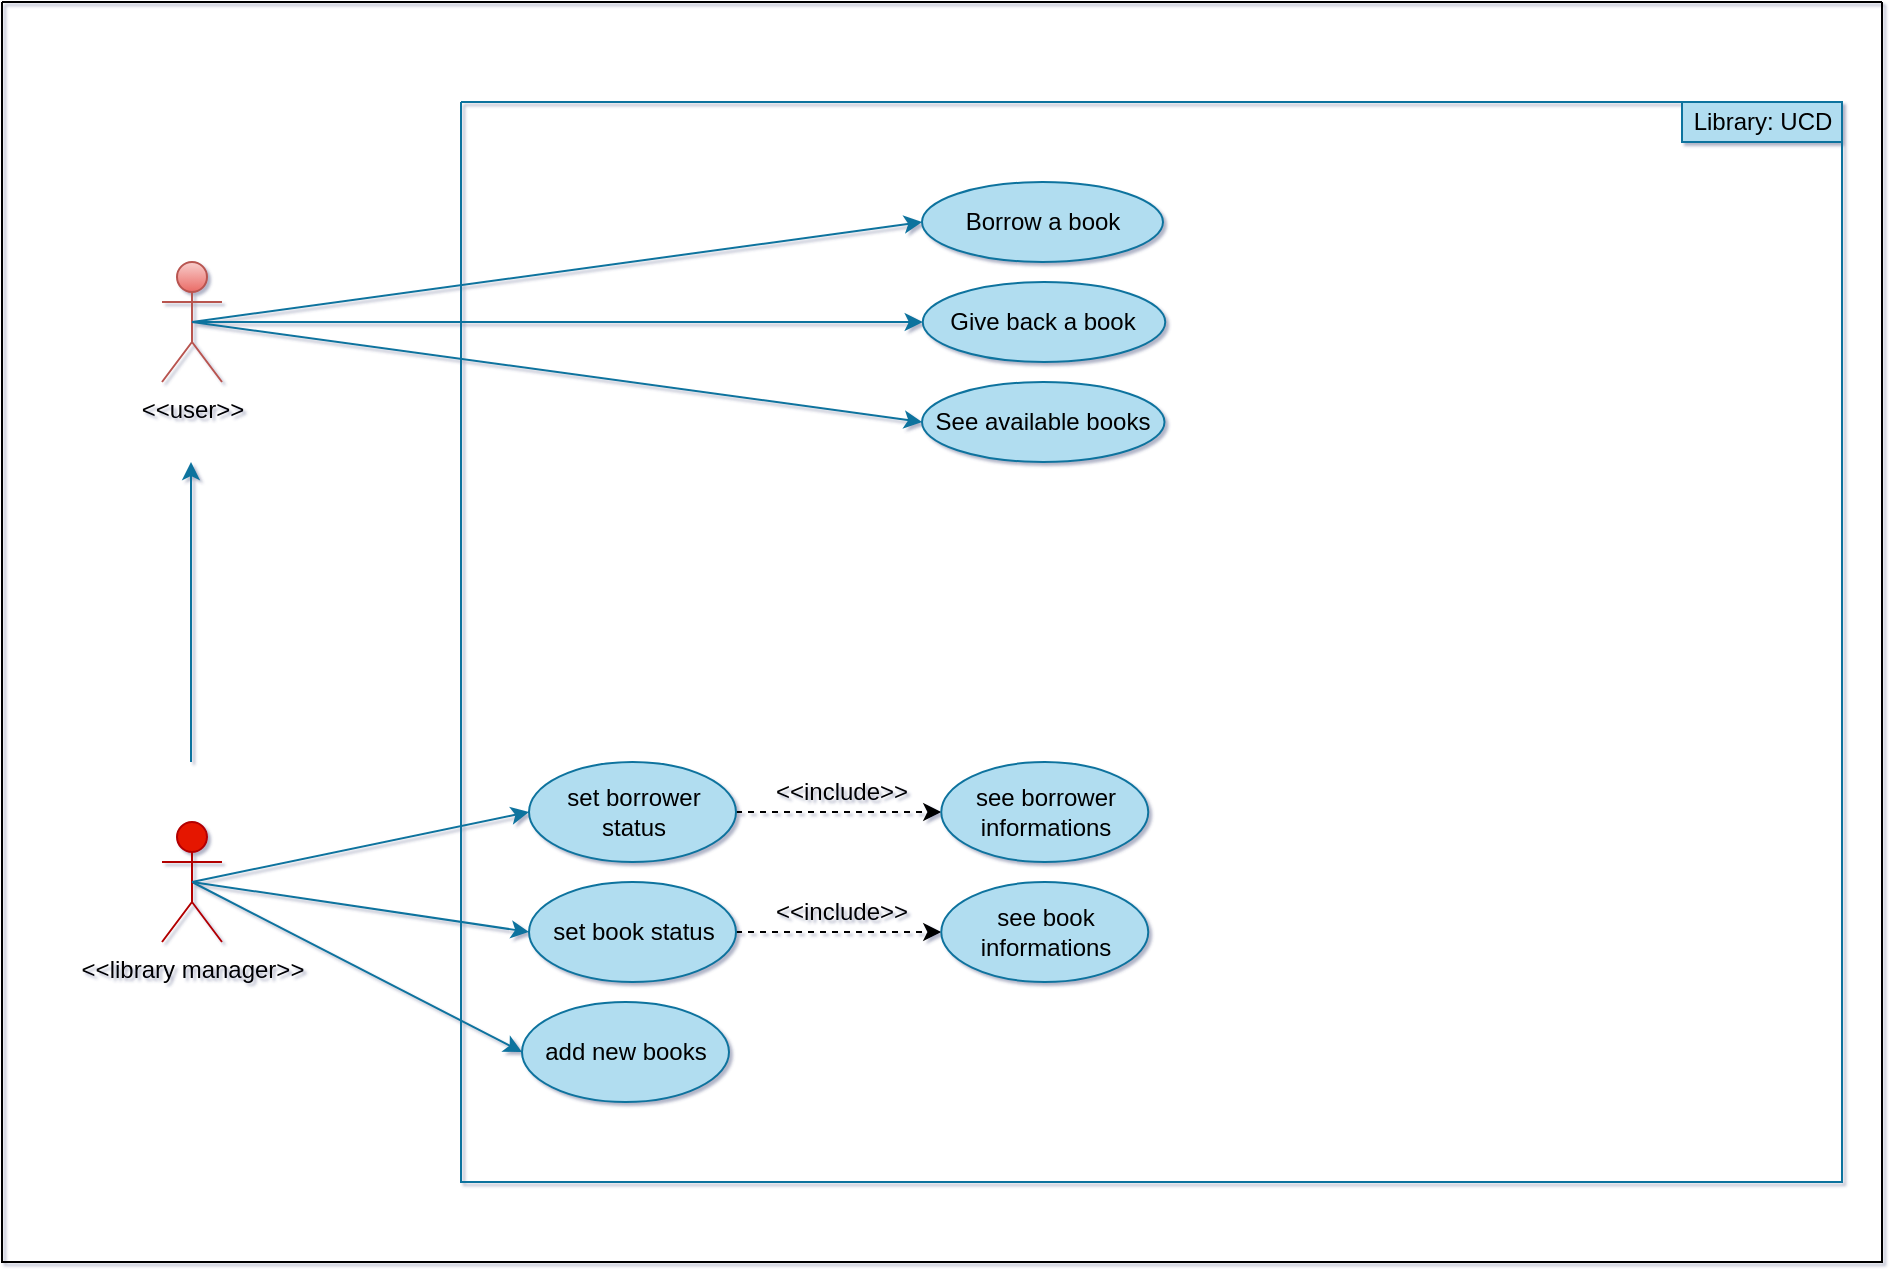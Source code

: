 <mxfile>
    <diagram id="Gl2VMOSmGS-XMI21XPmr" name="Page-1">
        <mxGraphModel dx="62" dy="662" grid="1" gridSize="10" guides="1" tooltips="1" connect="1" arrows="1" fold="1" page="1" pageScale="1" pageWidth="827" pageHeight="1169" background="#ffffff" math="0" shadow="1">
            <root>
                <mxCell id="0"/>
                <mxCell id="1" parent="0"/>
                <mxCell id="47" value="" style="swimlane;startSize=0;rounded=1;labelBorderColor=none;fontColor=#000000;" parent="1" vertex="1">
                    <mxGeometry x="860" y="170" width="940" height="630" as="geometry"/>
                </mxCell>
                <mxCell id="57" style="edgeStyle=none;html=1;exitX=0.5;exitY=0.5;exitDx=0;exitDy=0;exitPerimeter=0;entryX=0;entryY=0.5;entryDx=0;entryDy=0;strokeColor=#10739e;fillColor=#b1ddf0;" parent="47" source="7" target="55" edge="1">
                    <mxGeometry relative="1" as="geometry"/>
                </mxCell>
                <mxCell id="7" value="&lt;font color=&quot;#000000&quot;&gt;&amp;lt;&amp;lt;library manager&amp;gt;&amp;gt;&lt;/font&gt;" style="shape=umlActor;verticalLabelPosition=bottom;verticalAlign=top;html=1;outlineConnect=0;labelBorderColor=none;fillColor=#e51400;strokeColor=#B20000;fontColor=#ffffff;" parent="47" vertex="1">
                    <mxGeometry x="80" y="410" width="30" height="60" as="geometry"/>
                </mxCell>
                <mxCell id="28" value="" style="endArrow=classic;html=1;fontColor=#000000;labelBorderColor=none;fillColor=#b1ddf0;strokeColor=#10739e;" parent="47" edge="1">
                    <mxGeometry width="50" height="50" relative="1" as="geometry">
                        <mxPoint x="94.5" y="380" as="sourcePoint"/>
                        <mxPoint x="94.5" y="230" as="targetPoint"/>
                    </mxGeometry>
                </mxCell>
                <mxCell id="54" style="edgeStyle=none;html=1;exitX=1;exitY=0.5;exitDx=0;exitDy=0;entryX=0;entryY=0.5;entryDx=0;entryDy=0;strokeColor=#000000;dashed=1;" parent="47" source="37" target="50" edge="1">
                    <mxGeometry relative="1" as="geometry"/>
                </mxCell>
                <mxCell id="37" value="set borrower status" style="ellipse;whiteSpace=wrap;html=1;align=center;newEdgeStyle={&quot;edgeStyle&quot;:&quot;entityRelationEdgeStyle&quot;,&quot;startArrow&quot;:&quot;none&quot;,&quot;endArrow&quot;:&quot;none&quot;,&quot;segment&quot;:10,&quot;curved&quot;:1};treeFolding=1;treeMoving=1;labelBorderColor=none;fillColor=#b1ddf0;strokeColor=#10739e;fontColor=#000000;" parent="47" vertex="1">
                    <mxGeometry x="263.5" y="380" width="103.5" height="50" as="geometry"/>
                </mxCell>
                <mxCell id="53" style="edgeStyle=none;html=1;exitX=1;exitY=0.5;exitDx=0;exitDy=0;entryX=0;entryY=0.5;entryDx=0;entryDy=0;dashed=1;strokeColor=#000000;" parent="47" source="39" target="51" edge="1">
                    <mxGeometry relative="1" as="geometry"/>
                </mxCell>
                <mxCell id="39" value="set book status" style="ellipse;whiteSpace=wrap;html=1;align=center;newEdgeStyle={&quot;edgeStyle&quot;:&quot;entityRelationEdgeStyle&quot;,&quot;startArrow&quot;:&quot;none&quot;,&quot;endArrow&quot;:&quot;none&quot;,&quot;segment&quot;:10,&quot;curved&quot;:1};treeFolding=1;treeMoving=1;labelBorderColor=none;fillColor=#b1ddf0;strokeColor=#10739e;fontColor=#000000;" parent="47" vertex="1">
                    <mxGeometry x="263.5" y="440" width="103.5" height="50" as="geometry"/>
                </mxCell>
                <mxCell id="45" value="" style="endArrow=classic;html=1;exitX=0.5;exitY=0.5;exitDx=0;exitDy=0;exitPerimeter=0;entryX=0;entryY=0.5;entryDx=0;entryDy=0;fontColor=#000000;labelBorderColor=none;fillColor=#b1ddf0;strokeColor=#10739e;" parent="47" source="7" target="37" edge="1">
                    <mxGeometry width="50" height="50" relative="1" as="geometry">
                        <mxPoint x="620" y="420" as="sourcePoint"/>
                        <mxPoint x="670" y="370" as="targetPoint"/>
                    </mxGeometry>
                </mxCell>
                <mxCell id="46" style="edgeStyle=none;html=1;entryX=0;entryY=0.5;entryDx=0;entryDy=0;fontColor=#000000;labelBorderColor=none;fillColor=#b1ddf0;strokeColor=#10739e;" parent="47" target="39" edge="1">
                    <mxGeometry relative="1" as="geometry">
                        <mxPoint x="95" y="440" as="sourcePoint"/>
                    </mxGeometry>
                </mxCell>
                <mxCell id="50" value="see borrower informations" style="ellipse;whiteSpace=wrap;html=1;align=center;newEdgeStyle={&quot;edgeStyle&quot;:&quot;entityRelationEdgeStyle&quot;,&quot;startArrow&quot;:&quot;none&quot;,&quot;endArrow&quot;:&quot;none&quot;,&quot;segment&quot;:10,&quot;curved&quot;:1};treeFolding=1;treeMoving=1;labelBorderColor=none;fillColor=#b1ddf0;strokeColor=#10739e;fontColor=#000000;" parent="47" vertex="1">
                    <mxGeometry x="469.63" y="380" width="103.5" height="50" as="geometry"/>
                </mxCell>
                <mxCell id="51" value="see book informations" style="ellipse;whiteSpace=wrap;html=1;align=center;newEdgeStyle={&quot;edgeStyle&quot;:&quot;entityRelationEdgeStyle&quot;,&quot;startArrow&quot;:&quot;none&quot;,&quot;endArrow&quot;:&quot;none&quot;,&quot;segment&quot;:10,&quot;curved&quot;:1};treeFolding=1;treeMoving=1;labelBorderColor=none;fillColor=#b1ddf0;strokeColor=#10739e;fontColor=#000000;" parent="47" vertex="1">
                    <mxGeometry x="469.63" y="440" width="103.5" height="50" as="geometry"/>
                </mxCell>
                <mxCell id="5" value="" style="swimlane;startSize=0;labelBorderColor=none;fillColor=#b1ddf0;strokeColor=#10739e;fontColor=#000000;rounded=1;" parent="47" vertex="1">
                    <mxGeometry x="229.5" y="50" width="690.5" height="540" as="geometry">
                        <mxRectangle x="827" y="200" width="50" height="40" as="alternateBounds"/>
                    </mxGeometry>
                </mxCell>
                <mxCell id="43" value="Library: UCD" style="text;html=1;align=center;verticalAlign=middle;resizable=0;points=[];autosize=1;strokeColor=#10739e;fillColor=#b1ddf0;labelBorderColor=none;fontColor=#000000;" parent="5" vertex="1">
                    <mxGeometry x="610.5" width="80" height="20" as="geometry"/>
                </mxCell>
                <mxCell id="48" value="See available books" style="ellipse;whiteSpace=wrap;html=1;align=center;newEdgeStyle={&quot;edgeStyle&quot;:&quot;entityRelationEdgeStyle&quot;,&quot;startArrow&quot;:&quot;none&quot;,&quot;endArrow&quot;:&quot;none&quot;,&quot;segment&quot;:10,&quot;curved&quot;:1};treeFolding=1;treeMoving=1;labelBorderColor=none;fillColor=#b1ddf0;strokeColor=#10739e;fontColor=#000000;" parent="5" vertex="1">
                    <mxGeometry x="230.5" y="140" width="121.25" height="40" as="geometry"/>
                </mxCell>
                <mxCell id="20" value="Give back a book" style="ellipse;whiteSpace=wrap;html=1;align=center;newEdgeStyle={&quot;edgeStyle&quot;:&quot;entityRelationEdgeStyle&quot;,&quot;startArrow&quot;:&quot;none&quot;,&quot;endArrow&quot;:&quot;none&quot;,&quot;segment&quot;:10,&quot;curved&quot;:1};treeFolding=1;treeMoving=1;labelBorderColor=none;fillColor=#b1ddf0;strokeColor=#10739e;fontColor=#000000;" parent="5" vertex="1">
                    <mxGeometry x="230.88" y="90" width="121.25" height="40" as="geometry"/>
                </mxCell>
                <mxCell id="9" value="Borrow a book" style="ellipse;whiteSpace=wrap;html=1;align=center;newEdgeStyle={&quot;edgeStyle&quot;:&quot;entityRelationEdgeStyle&quot;,&quot;startArrow&quot;:&quot;none&quot;,&quot;endArrow&quot;:&quot;none&quot;,&quot;segment&quot;:10,&quot;curved&quot;:1};treeFolding=1;treeMoving=1;labelBorderColor=none;fillColor=#b1ddf0;strokeColor=#10739e;fontColor=#000000;" parent="5" vertex="1">
                    <mxGeometry x="230.5" y="40" width="120.5" height="40" as="geometry"/>
                </mxCell>
                <mxCell id="55" value="add new books" style="ellipse;whiteSpace=wrap;html=1;align=center;newEdgeStyle={&quot;edgeStyle&quot;:&quot;entityRelationEdgeStyle&quot;,&quot;startArrow&quot;:&quot;none&quot;,&quot;endArrow&quot;:&quot;none&quot;,&quot;segment&quot;:10,&quot;curved&quot;:1};treeFolding=1;treeMoving=1;labelBorderColor=none;fillColor=#b1ddf0;strokeColor=#10739e;fontColor=#000000;" parent="5" vertex="1">
                    <mxGeometry x="30.5" y="450" width="103.5" height="50" as="geometry"/>
                </mxCell>
                <mxCell id="58" value="&amp;lt;&amp;lt;include&amp;gt;&amp;gt;&lt;span style=&quot;color: rgba(0 , 0 , 0 , 0) ; font-family: monospace ; font-size: 0px&quot;&gt;%3CmxGraphModel%3E%3Croot%3E%3CmxCell%20id%3D%220%22%2F%3E%3CmxCell%20id%3D%221%22%20parent%3D%220%22%2F%3E%3CmxCell%20id%3D%222%22%20value%3D%22set%20book%20status%22%20style%3D%22ellipse%3BwhiteSpace%3Dwrap%3Bhtml%3D1%3Balign%3Dcenter%3BnewEdgeStyle%3D%7B%26quot%3BedgeStyle%26quot%3B%3A%26quot%3BentityRelationEdgeStyle%26quot%3B%2C%26quot%3BstartArrow%26quot%3B%3A%26quot%3Bnone%26quot%3B%2C%26quot%3BendArrow%26quot%3B%3A%26quot%3Bnone%26quot%3B%2C%26quot%3Bsegment%26quot%3B%3A10%2C%26quot%3Bcurved%26quot%3B%3A1%7D%3BtreeFolding%3D1%3BtreeMoving%3D1%3BlabelBorderColor%3Dnone%3BfillColor%3D%23b1ddf0%3BstrokeColor%3D%2310739e%3BfontColor%3D%23000000%3B%22%20vertex%3D%221%22%20parent%3D%221%22%3E%3CmxGeometry%20x%3D%221093.5%22%20y%3D%22600%22%20width%3D%22103.5%22%20height%3D%2250%22%20as%3D%22geometry%22%2F%3E%3C%2FmxCell%3E%3C%2Froot%3E%3C%2FmxGraphModel%3E&lt;/span&gt;" style="text;html=1;strokeColor=none;fillColor=none;align=center;verticalAlign=middle;whiteSpace=wrap;rounded=0;fontColor=#000000;" parent="5" vertex="1">
                    <mxGeometry x="160.5" y="330" width="60" height="30" as="geometry"/>
                </mxCell>
                <mxCell id="59" value="&amp;lt;&amp;lt;include&amp;gt;&amp;gt;&lt;span style=&quot;color: rgba(0 , 0 , 0 , 0) ; font-family: monospace ; font-size: 0px&quot;&gt;%3CmxGraphModel%3E%3Croot%3E%3CmxCell%20id%3D%220%22%2F%3E%3CmxCell%20id%3D%221%22%20parent%3D%220%22%2F%3E%3CmxCell%20id%3D%222%22%20value%3D%22set%20book%20status%22%20style%3D%22ellipse%3BwhiteSpace%3Dwrap%3Bhtml%3D1%3Balign%3Dcenter%3BnewEdgeStyle%3D%7B%26quot%3BedgeStyle%26quot%3B%3A%26quot%3BentityRelationEdgeStyle%26quot%3B%2C%26quot%3BstartArrow%26quot%3B%3A%26quot%3Bnone%26quot%3B%2C%26quot%3BendArrow%26quot%3B%3A%26quot%3Bnone%26quot%3B%2C%26quot%3Bsegment%26quot%3B%3A10%2C%26quot%3Bcurved%26quot%3B%3A1%7D%3BtreeFolding%3D1%3BtreeMoving%3D1%3BlabelBorderColor%3Dnone%3BfillColor%3D%23b1ddf0%3BstrokeColor%3D%2310739e%3BfontColor%3D%23000000%3B%22%20vertex%3D%221%22%20parent%3D%221%22%3E%3CmxGeometry%20x%3D%221093.5%22%20y%3D%22600%22%20width%3D%22103.5%22%20height%3D%2250%22%20as%3D%22geometry%22%2F%3E%3C%2FmxCell%3E%3C%2Froot%3E%3C%2FmxGraphModel%3E&lt;/span&gt;" style="text;html=1;strokeColor=none;fillColor=none;align=center;verticalAlign=middle;whiteSpace=wrap;rounded=0;fontColor=#000000;" parent="5" vertex="1">
                    <mxGeometry x="160.5" y="390" width="60" height="30" as="geometry"/>
                </mxCell>
                <mxCell id="6" value="&lt;font color=&quot;#000000&quot;&gt;&amp;lt;&amp;lt;user&amp;gt;&amp;gt;&lt;/font&gt;" style="shape=umlActor;verticalLabelPosition=bottom;verticalAlign=top;html=1;outlineConnect=0;labelBorderColor=none;fillColor=#f8cecc;strokeColor=#b85450;gradientColor=#ea6b66;" parent="47" vertex="1">
                    <mxGeometry x="80" y="130" width="30" height="60" as="geometry"/>
                </mxCell>
                <mxCell id="22" style="edgeStyle=none;html=1;exitX=0.5;exitY=0.5;exitDx=0;exitDy=0;exitPerimeter=0;entryX=0;entryY=0.5;entryDx=0;entryDy=0;fontColor=#000000;labelBorderColor=none;fillColor=#b1ddf0;strokeColor=#10739e;" parent="47" source="6" target="9" edge="1">
                    <mxGeometry relative="1" as="geometry"/>
                </mxCell>
                <mxCell id="24" style="edgeStyle=none;html=1;exitX=0.5;exitY=0.5;exitDx=0;exitDy=0;exitPerimeter=0;entryX=0;entryY=0.5;entryDx=0;entryDy=0;fontColor=#000000;labelBorderColor=none;fillColor=#b1ddf0;strokeColor=#10739e;" parent="47" source="6" target="20" edge="1">
                    <mxGeometry relative="1" as="geometry"/>
                </mxCell>
                <mxCell id="49" style="edgeStyle=none;html=1;exitX=0.5;exitY=0.5;exitDx=0;exitDy=0;exitPerimeter=0;entryX=0;entryY=0.5;entryDx=0;entryDy=0;fillColor=#b1ddf0;strokeColor=#10739e;" parent="47" source="6" target="48" edge="1">
                    <mxGeometry relative="1" as="geometry"/>
                </mxCell>
            </root>
        </mxGraphModel>
    </diagram>
</mxfile>